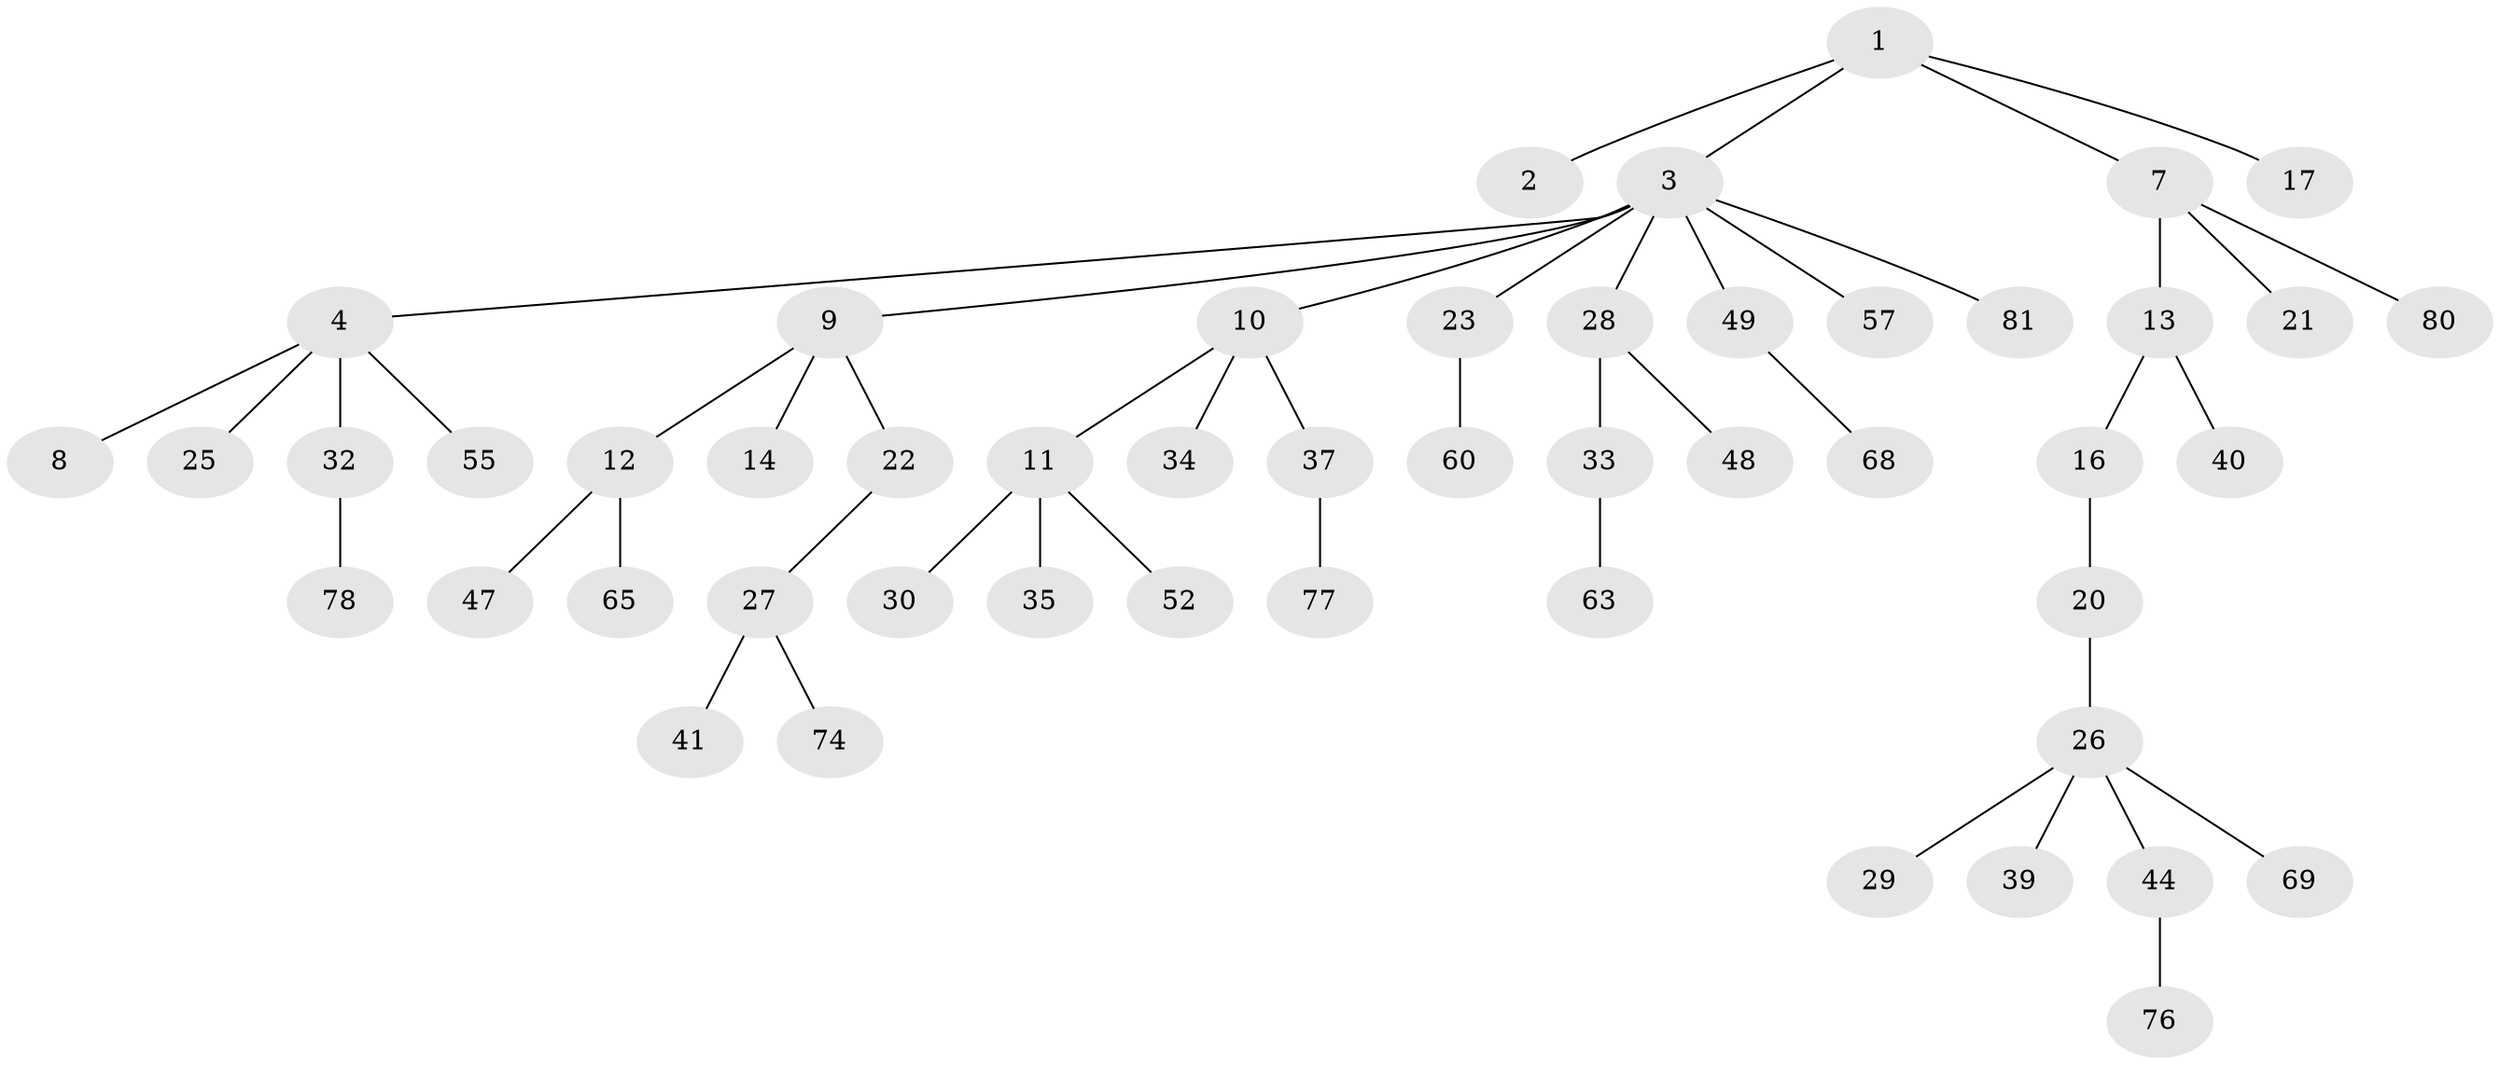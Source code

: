 // original degree distribution, {5: 0.06172839506172839, 2: 0.24691358024691357, 6: 0.024691358024691357, 1: 0.5061728395061729, 3: 0.12345679012345678, 4: 0.037037037037037035}
// Generated by graph-tools (version 1.1) at 2025/42/03/06/25 10:42:03]
// undirected, 50 vertices, 49 edges
graph export_dot {
graph [start="1"]
  node [color=gray90,style=filled];
  1 [super="+31"];
  2 [super="+59"];
  3 [super="+5"];
  4 [super="+6"];
  7 [super="+15"];
  8;
  9 [super="+19"];
  10 [super="+24"];
  11 [super="+18"];
  12 [super="+46"];
  13 [super="+71"];
  14;
  16 [super="+50"];
  17 [super="+79"];
  20 [super="+45"];
  21;
  22;
  23 [super="+67"];
  25 [super="+54"];
  26 [super="+36"];
  27 [super="+62"];
  28;
  29 [super="+61"];
  30 [super="+43"];
  32 [super="+38"];
  33 [super="+75"];
  34;
  35 [super="+64"];
  37 [super="+58"];
  39 [super="+70"];
  40;
  41 [super="+42"];
  44 [super="+53"];
  47 [super="+51"];
  48 [super="+56"];
  49 [super="+66"];
  52;
  55;
  57;
  60 [super="+72"];
  63;
  65;
  68 [super="+73"];
  69;
  74;
  76;
  77;
  78;
  80;
  81;
  1 -- 2;
  1 -- 3;
  1 -- 7;
  1 -- 17;
  3 -- 4;
  3 -- 10;
  3 -- 23;
  3 -- 57;
  3 -- 81;
  3 -- 49;
  3 -- 9;
  3 -- 28;
  4 -- 8;
  4 -- 25;
  4 -- 55;
  4 -- 32;
  7 -- 13;
  7 -- 21;
  7 -- 80;
  9 -- 12;
  9 -- 14;
  9 -- 22;
  10 -- 11;
  10 -- 34;
  10 -- 37;
  11 -- 35;
  11 -- 52;
  11 -- 30;
  12 -- 47;
  12 -- 65;
  13 -- 16;
  13 -- 40;
  16 -- 20;
  20 -- 26;
  22 -- 27;
  23 -- 60;
  26 -- 29;
  26 -- 39;
  26 -- 44;
  26 -- 69;
  27 -- 41;
  27 -- 74;
  28 -- 33;
  28 -- 48;
  32 -- 78;
  33 -- 63;
  37 -- 77;
  44 -- 76;
  49 -- 68;
}
